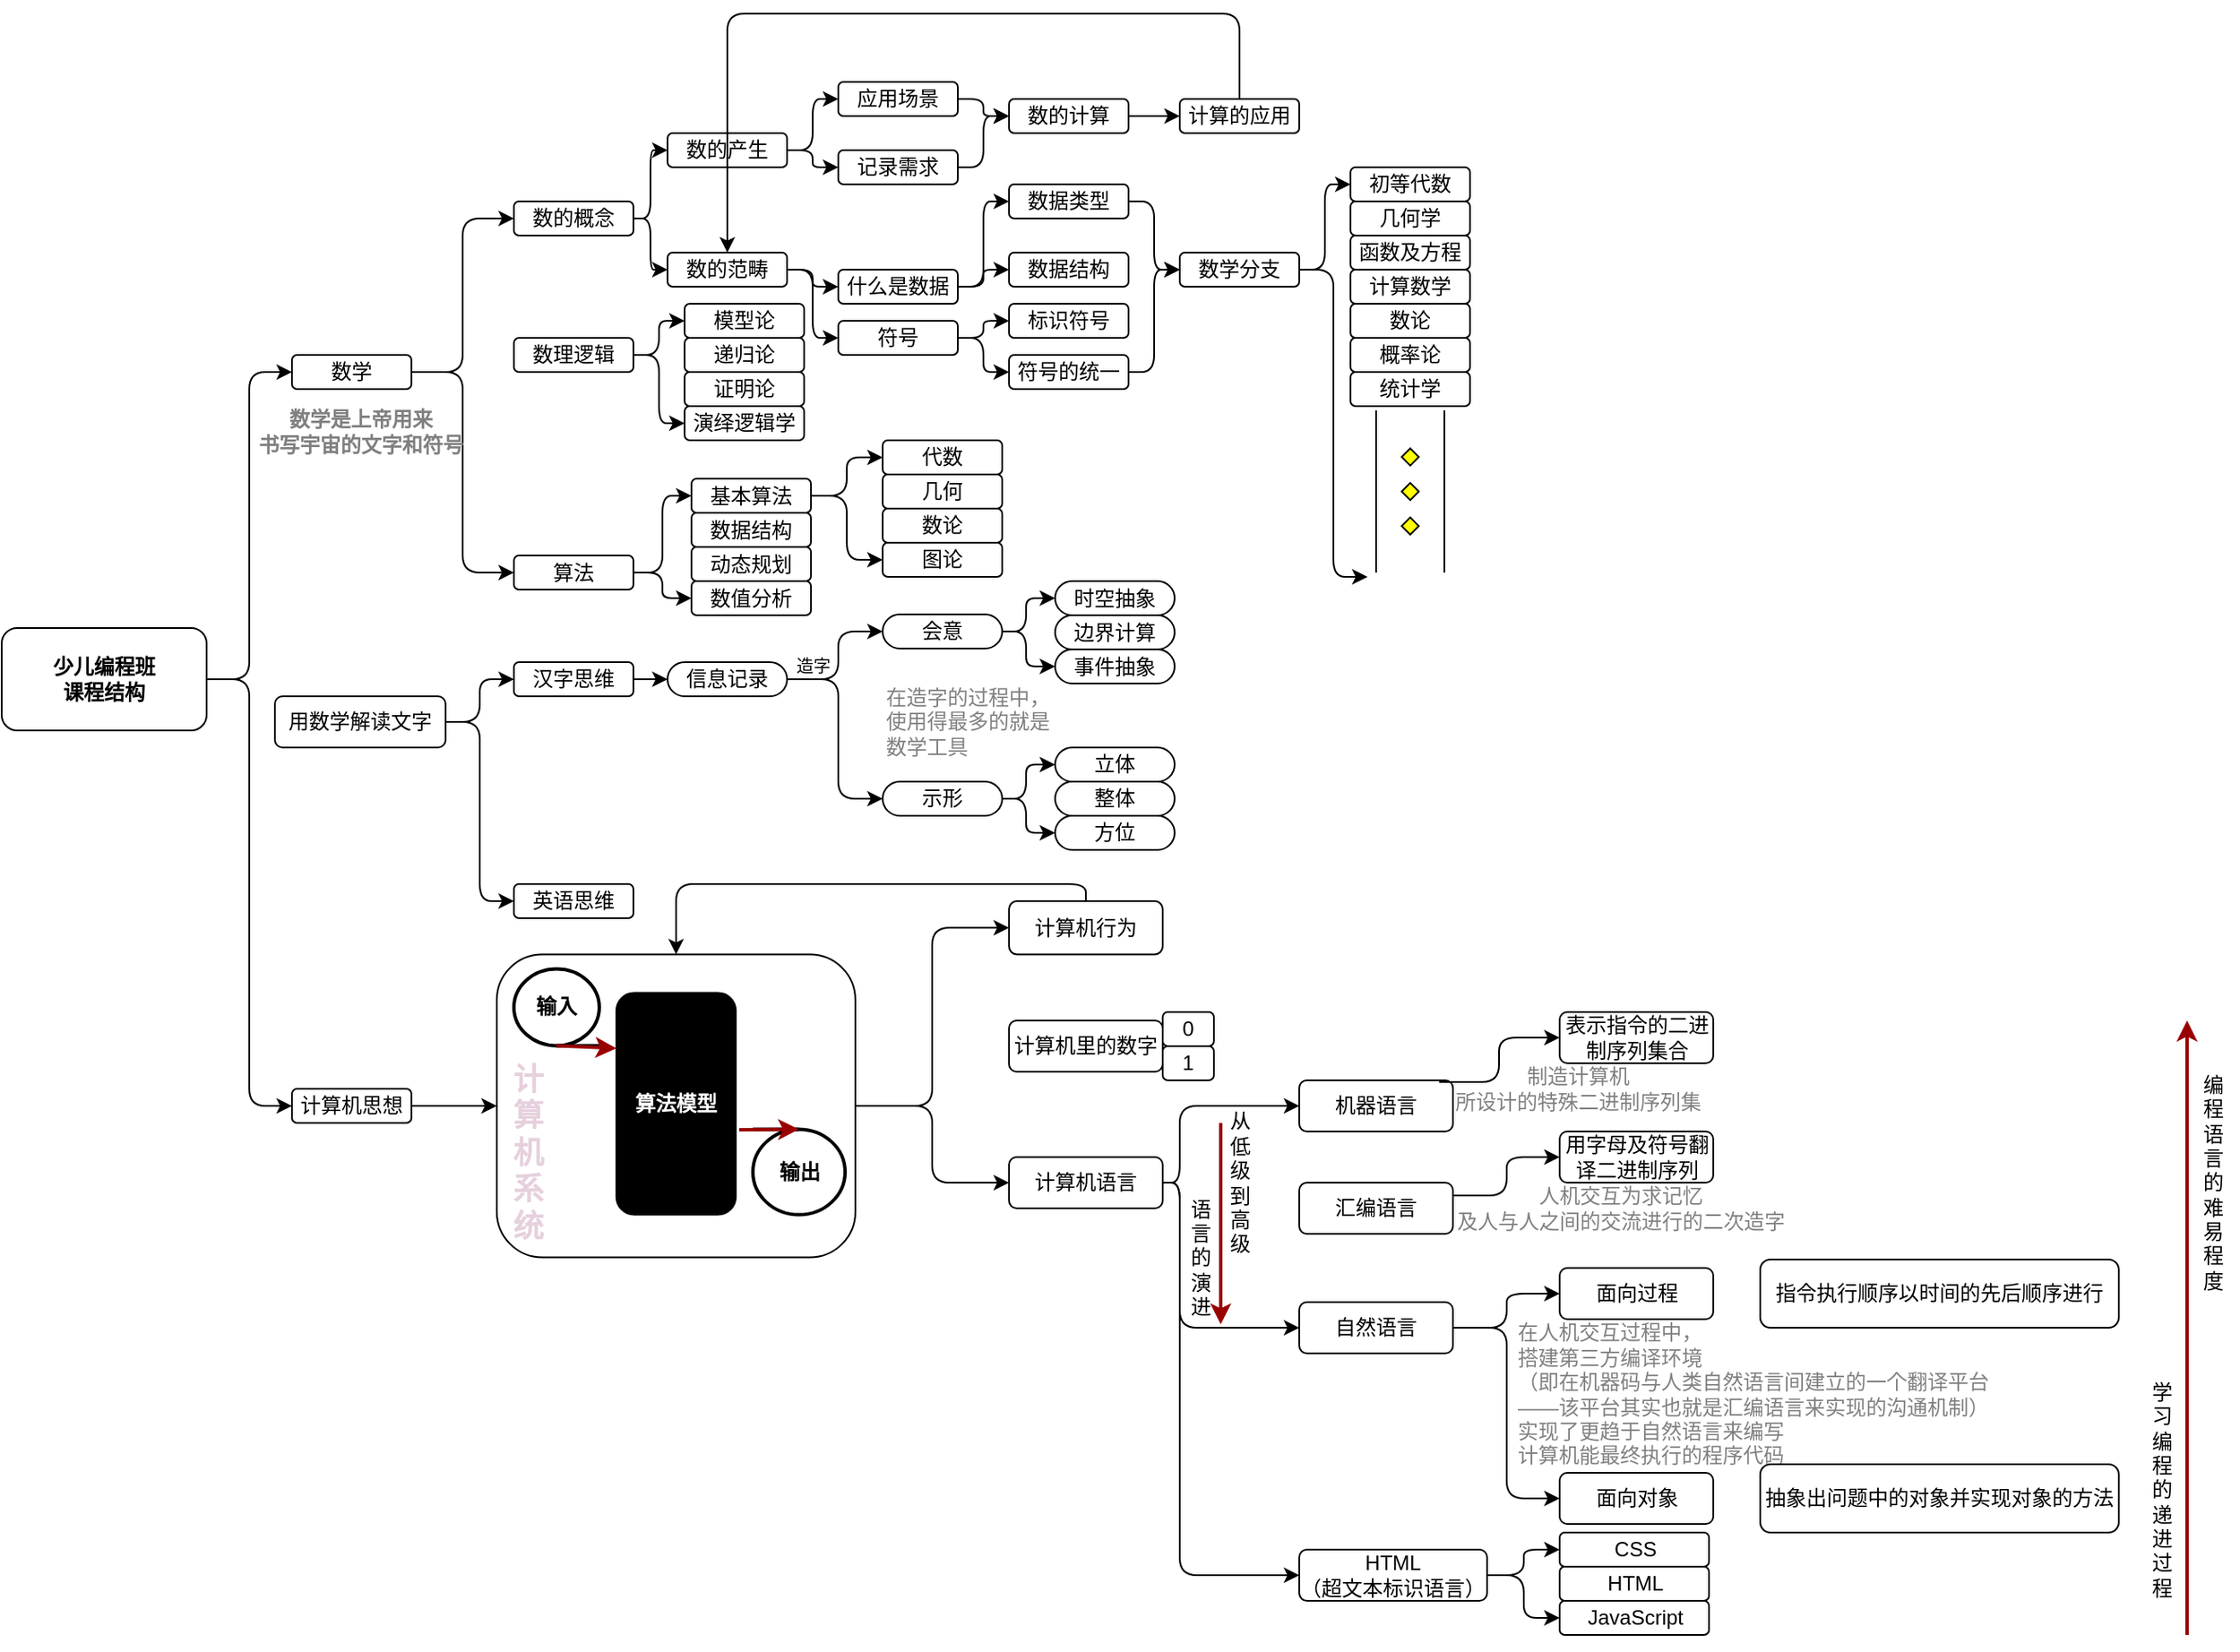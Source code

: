 <mxfile version="13.4.2" type="github">
  <diagram id="fXw8jaWQ0ao_zyZHoVfB" name="第 1 页">
    <mxGraphModel dx="1422" dy="723" grid="1" gridSize="10" guides="1" tooltips="1" connect="1" arrows="1" fold="1" page="1" pageScale="1" pageWidth="827" pageHeight="1169" math="0" shadow="0">
      <root>
        <mxCell id="0" />
        <mxCell id="1" parent="0" />
        <mxCell id="MxtHqCWYifeLRSX94nUC-1" value="&lt;b&gt;少儿编程班&lt;br&gt;课程结构&lt;br&gt;&lt;/b&gt;" style="rounded=1;whiteSpace=wrap;html=1;" parent="1" vertex="1">
          <mxGeometry x="40" y="390" width="120" height="60" as="geometry" />
        </mxCell>
        <mxCell id="MxtHqCWYifeLRSX94nUC-2" value="数学" style="rounded=1;whiteSpace=wrap;html=1;" parent="1" vertex="1">
          <mxGeometry x="210" y="230" width="70" height="20" as="geometry" />
        </mxCell>
        <mxCell id="MxtHqCWYifeLRSX94nUC-3" value="汉字思维" style="rounded=1;whiteSpace=wrap;html=1;" parent="1" vertex="1">
          <mxGeometry x="340" y="410" width="70" height="20" as="geometry" />
        </mxCell>
        <mxCell id="MxtHqCWYifeLRSX94nUC-84" value="" style="edgeStyle=orthogonalEdgeStyle;rounded=0;orthogonalLoop=1;jettySize=auto;html=1;" parent="1" source="MxtHqCWYifeLRSX94nUC-4" target="MxtHqCWYifeLRSX94nUC-82" edge="1">
          <mxGeometry relative="1" as="geometry" />
        </mxCell>
        <mxCell id="MxtHqCWYifeLRSX94nUC-4" value="计算机思想" style="rounded=1;whiteSpace=wrap;html=1;" parent="1" vertex="1">
          <mxGeometry x="210" y="660" width="70" height="20" as="geometry" />
        </mxCell>
        <mxCell id="MxtHqCWYifeLRSX94nUC-5" value="数的概念" style="rounded=1;whiteSpace=wrap;html=1;" parent="1" vertex="1">
          <mxGeometry x="340" y="140" width="70" height="20" as="geometry" />
        </mxCell>
        <mxCell id="MxtHqCWYifeLRSX94nUC-6" value="数理逻辑" style="rounded=1;whiteSpace=wrap;html=1;" parent="1" vertex="1">
          <mxGeometry x="340" y="220" width="70" height="20" as="geometry" />
        </mxCell>
        <mxCell id="MxtHqCWYifeLRSX94nUC-7" value="算法" style="rounded=1;whiteSpace=wrap;html=1;" parent="1" vertex="1">
          <mxGeometry x="340" y="347.5" width="70" height="20" as="geometry" />
        </mxCell>
        <mxCell id="MxtHqCWYifeLRSX94nUC-9" value="数的产生" style="rounded=1;whiteSpace=wrap;html=1;" parent="1" vertex="1">
          <mxGeometry x="430" y="100" width="70" height="20" as="geometry" />
        </mxCell>
        <mxCell id="MxtHqCWYifeLRSX94nUC-10" value="应用场景" style="rounded=1;whiteSpace=wrap;html=1;" parent="1" vertex="1">
          <mxGeometry x="530" y="70" width="70" height="20" as="geometry" />
        </mxCell>
        <mxCell id="MxtHqCWYifeLRSX94nUC-11" value="数的范畴" style="rounded=1;whiteSpace=wrap;html=1;" parent="1" vertex="1">
          <mxGeometry x="430" y="170" width="70" height="20" as="geometry" />
        </mxCell>
        <mxCell id="MxtHqCWYifeLRSX94nUC-12" value="什么是数据" style="rounded=1;whiteSpace=wrap;html=1;" parent="1" vertex="1">
          <mxGeometry x="530" y="180" width="70" height="20" as="geometry" />
        </mxCell>
        <mxCell id="MxtHqCWYifeLRSX94nUC-13" value="数据类型" style="rounded=1;whiteSpace=wrap;html=1;" parent="1" vertex="1">
          <mxGeometry x="630" y="130" width="70" height="20" as="geometry" />
        </mxCell>
        <mxCell id="MxtHqCWYifeLRSX94nUC-14" value="数据结构" style="rounded=1;whiteSpace=wrap;html=1;" parent="1" vertex="1">
          <mxGeometry x="630" y="170" width="70" height="20" as="geometry" />
        </mxCell>
        <mxCell id="MxtHqCWYifeLRSX94nUC-15" value="符号" style="rounded=1;whiteSpace=wrap;html=1;" parent="1" vertex="1">
          <mxGeometry x="530" y="210" width="70" height="20" as="geometry" />
        </mxCell>
        <mxCell id="MxtHqCWYifeLRSX94nUC-16" value="标识符号" style="rounded=1;whiteSpace=wrap;html=1;" parent="1" vertex="1">
          <mxGeometry x="630" y="200" width="70" height="20" as="geometry" />
        </mxCell>
        <mxCell id="MxtHqCWYifeLRSX94nUC-17" value="符号的统一" style="rounded=1;whiteSpace=wrap;html=1;" parent="1" vertex="1">
          <mxGeometry x="630" y="230" width="70" height="20" as="geometry" />
        </mxCell>
        <mxCell id="MxtHqCWYifeLRSX94nUC-18" value="" style="edgeStyle=elbowEdgeStyle;elbow=horizontal;endArrow=classic;html=1;exitX=1;exitY=0.5;exitDx=0;exitDy=0;entryX=0;entryY=0.5;entryDx=0;entryDy=0;" parent="1" source="MxtHqCWYifeLRSX94nUC-1" target="MxtHqCWYifeLRSX94nUC-2" edge="1">
          <mxGeometry width="50" height="50" relative="1" as="geometry">
            <mxPoint x="170" y="430" as="sourcePoint" />
            <mxPoint x="220" y="380" as="targetPoint" />
          </mxGeometry>
        </mxCell>
        <mxCell id="MxtHqCWYifeLRSX94nUC-19" value="" style="edgeStyle=elbowEdgeStyle;elbow=horizontal;endArrow=classic;html=1;exitX=1;exitY=0.5;exitDx=0;exitDy=0;entryX=0;entryY=0.5;entryDx=0;entryDy=0;" parent="1" source="MxtHqCWYifeLRSX94nUC-1" target="MxtHqCWYifeLRSX94nUC-4" edge="1">
          <mxGeometry width="50" height="50" relative="1" as="geometry">
            <mxPoint x="180" y="430" as="sourcePoint" />
            <mxPoint x="220" y="250" as="targetPoint" />
          </mxGeometry>
        </mxCell>
        <mxCell id="MxtHqCWYifeLRSX94nUC-20" value="" style="edgeStyle=elbowEdgeStyle;elbow=horizontal;endArrow=classic;html=1;exitX=1;exitY=0.5;exitDx=0;exitDy=0;entryX=0;entryY=0.5;entryDx=0;entryDy=0;" parent="1" source="MxtHqCWYifeLRSX94nUC-2" target="MxtHqCWYifeLRSX94nUC-5" edge="1">
          <mxGeometry width="50" height="50" relative="1" as="geometry">
            <mxPoint x="190" y="440" as="sourcePoint" />
            <mxPoint x="230" y="260" as="targetPoint" />
          </mxGeometry>
        </mxCell>
        <mxCell id="MxtHqCWYifeLRSX94nUC-21" value="" style="edgeStyle=elbowEdgeStyle;elbow=horizontal;endArrow=classic;html=1;exitX=1;exitY=0.5;exitDx=0;exitDy=0;entryX=0;entryY=0.5;entryDx=0;entryDy=0;" parent="1" source="MxtHqCWYifeLRSX94nUC-2" target="MxtHqCWYifeLRSX94nUC-7" edge="1">
          <mxGeometry width="50" height="50" relative="1" as="geometry">
            <mxPoint x="200" y="450" as="sourcePoint" />
            <mxPoint x="340" y="400" as="targetPoint" />
          </mxGeometry>
        </mxCell>
        <mxCell id="MxtHqCWYifeLRSX94nUC-22" value="" style="edgeStyle=elbowEdgeStyle;elbow=horizontal;endArrow=classic;html=1;exitX=1;exitY=0.5;exitDx=0;exitDy=0;entryX=0;entryY=0.5;entryDx=0;entryDy=0;" parent="1" source="MxtHqCWYifeLRSX94nUC-5" target="MxtHqCWYifeLRSX94nUC-9" edge="1">
          <mxGeometry width="50" height="50" relative="1" as="geometry">
            <mxPoint x="210" y="460" as="sourcePoint" />
            <mxPoint x="250" y="280" as="targetPoint" />
          </mxGeometry>
        </mxCell>
        <mxCell id="MxtHqCWYifeLRSX94nUC-23" value="" style="edgeStyle=elbowEdgeStyle;elbow=horizontal;endArrow=classic;html=1;exitX=1;exitY=0.5;exitDx=0;exitDy=0;entryX=0;entryY=0.5;entryDx=0;entryDy=0;" parent="1" source="MxtHqCWYifeLRSX94nUC-5" target="MxtHqCWYifeLRSX94nUC-11" edge="1">
          <mxGeometry width="50" height="50" relative="1" as="geometry">
            <mxPoint x="220" y="470" as="sourcePoint" />
            <mxPoint x="260" y="290" as="targetPoint" />
          </mxGeometry>
        </mxCell>
        <mxCell id="MxtHqCWYifeLRSX94nUC-24" value="" style="edgeStyle=elbowEdgeStyle;elbow=horizontal;endArrow=classic;html=1;exitX=1;exitY=0.5;exitDx=0;exitDy=0;entryX=0;entryY=0.5;entryDx=0;entryDy=0;" parent="1" source="MxtHqCWYifeLRSX94nUC-9" target="MxtHqCWYifeLRSX94nUC-10" edge="1">
          <mxGeometry width="50" height="50" relative="1" as="geometry">
            <mxPoint x="230" y="480" as="sourcePoint" />
            <mxPoint x="270" y="300" as="targetPoint" />
          </mxGeometry>
        </mxCell>
        <mxCell id="MxtHqCWYifeLRSX94nUC-25" value="" style="edgeStyle=elbowEdgeStyle;elbow=horizontal;endArrow=classic;html=1;exitX=1;exitY=0.5;exitDx=0;exitDy=0;entryX=0;entryY=0.5;entryDx=0;entryDy=0;" parent="1" source="MxtHqCWYifeLRSX94nUC-11" target="MxtHqCWYifeLRSX94nUC-15" edge="1">
          <mxGeometry width="50" height="50" relative="1" as="geometry">
            <mxPoint x="240" y="490" as="sourcePoint" />
            <mxPoint x="280" y="310" as="targetPoint" />
          </mxGeometry>
        </mxCell>
        <mxCell id="MxtHqCWYifeLRSX94nUC-26" value="" style="edgeStyle=elbowEdgeStyle;elbow=horizontal;endArrow=classic;html=1;exitX=1;exitY=0.5;exitDx=0;exitDy=0;entryX=0;entryY=0.5;entryDx=0;entryDy=0;" parent="1" source="MxtHqCWYifeLRSX94nUC-11" target="MxtHqCWYifeLRSX94nUC-12" edge="1">
          <mxGeometry width="50" height="50" relative="1" as="geometry">
            <mxPoint x="250" y="500" as="sourcePoint" />
            <mxPoint x="290" y="320" as="targetPoint" />
          </mxGeometry>
        </mxCell>
        <mxCell id="MxtHqCWYifeLRSX94nUC-27" value="" style="edgeStyle=elbowEdgeStyle;elbow=horizontal;endArrow=classic;html=1;exitX=1;exitY=0.5;exitDx=0;exitDy=0;entryX=0;entryY=0.5;entryDx=0;entryDy=0;" parent="1" source="MxtHqCWYifeLRSX94nUC-12" target="MxtHqCWYifeLRSX94nUC-13" edge="1">
          <mxGeometry width="50" height="50" relative="1" as="geometry">
            <mxPoint x="260" y="510" as="sourcePoint" />
            <mxPoint x="300" y="330" as="targetPoint" />
          </mxGeometry>
        </mxCell>
        <mxCell id="MxtHqCWYifeLRSX94nUC-28" value="" style="edgeStyle=elbowEdgeStyle;elbow=horizontal;endArrow=classic;html=1;exitX=1;exitY=0.5;exitDx=0;exitDy=0;entryX=0;entryY=0.5;entryDx=0;entryDy=0;" parent="1" source="MxtHqCWYifeLRSX94nUC-15" target="MxtHqCWYifeLRSX94nUC-17" edge="1">
          <mxGeometry width="50" height="50" relative="1" as="geometry">
            <mxPoint x="270" y="520" as="sourcePoint" />
            <mxPoint x="310" y="340" as="targetPoint" />
          </mxGeometry>
        </mxCell>
        <mxCell id="MxtHqCWYifeLRSX94nUC-29" value="" style="edgeStyle=elbowEdgeStyle;elbow=horizontal;endArrow=classic;html=1;entryX=0;entryY=0.5;entryDx=0;entryDy=0;exitX=1;exitY=0.5;exitDx=0;exitDy=0;" parent="1" source="MxtHqCWYifeLRSX94nUC-12" target="MxtHqCWYifeLRSX94nUC-14" edge="1">
          <mxGeometry width="50" height="50" relative="1" as="geometry">
            <mxPoint x="600" y="160" as="sourcePoint" />
            <mxPoint x="320" y="350" as="targetPoint" />
          </mxGeometry>
        </mxCell>
        <mxCell id="MxtHqCWYifeLRSX94nUC-30" value="" style="edgeStyle=elbowEdgeStyle;elbow=horizontal;endArrow=classic;html=1;exitX=1;exitY=0.5;exitDx=0;exitDy=0;entryX=0;entryY=0.5;entryDx=0;entryDy=0;" parent="1" source="MxtHqCWYifeLRSX94nUC-15" target="MxtHqCWYifeLRSX94nUC-16" edge="1">
          <mxGeometry width="50" height="50" relative="1" as="geometry">
            <mxPoint x="290" y="540" as="sourcePoint" />
            <mxPoint x="330" y="360" as="targetPoint" />
          </mxGeometry>
        </mxCell>
        <mxCell id="MxtHqCWYifeLRSX94nUC-31" value="记录需求" style="rounded=1;whiteSpace=wrap;html=1;" parent="1" vertex="1">
          <mxGeometry x="530" y="110" width="70" height="20" as="geometry" />
        </mxCell>
        <mxCell id="MxtHqCWYifeLRSX94nUC-32" value="" style="edgeStyle=elbowEdgeStyle;elbow=horizontal;endArrow=classic;html=1;entryX=0;entryY=0.5;entryDx=0;entryDy=0;" parent="1" target="MxtHqCWYifeLRSX94nUC-31" edge="1">
          <mxGeometry width="50" height="50" relative="1" as="geometry">
            <mxPoint x="500" y="110" as="sourcePoint" />
            <mxPoint x="540" y="90" as="targetPoint" />
          </mxGeometry>
        </mxCell>
        <mxCell id="MxtHqCWYifeLRSX94nUC-33" value="数的计算" style="rounded=1;whiteSpace=wrap;html=1;" parent="1" vertex="1">
          <mxGeometry x="630" y="80" width="70" height="20" as="geometry" />
        </mxCell>
        <mxCell id="MxtHqCWYifeLRSX94nUC-34" value="" style="edgeStyle=elbowEdgeStyle;elbow=horizontal;endArrow=classic;html=1;exitX=1;exitY=0.5;exitDx=0;exitDy=0;entryX=0;entryY=0.5;entryDx=0;entryDy=0;" parent="1" source="MxtHqCWYifeLRSX94nUC-31" target="MxtHqCWYifeLRSX94nUC-33" edge="1">
          <mxGeometry width="50" height="50" relative="1" as="geometry">
            <mxPoint x="610" y="200" as="sourcePoint" />
            <mxPoint x="640" y="150" as="targetPoint" />
          </mxGeometry>
        </mxCell>
        <mxCell id="MxtHqCWYifeLRSX94nUC-36" value="计算的应用" style="rounded=1;whiteSpace=wrap;html=1;" parent="1" vertex="1">
          <mxGeometry x="730" y="80" width="70" height="20" as="geometry" />
        </mxCell>
        <mxCell id="MxtHqCWYifeLRSX94nUC-37" value="" style="edgeStyle=elbowEdgeStyle;elbow=horizontal;endArrow=classic;html=1;exitX=1;exitY=0.5;exitDx=0;exitDy=0;" parent="1" source="MxtHqCWYifeLRSX94nUC-10" edge="1">
          <mxGeometry width="50" height="50" relative="1" as="geometry">
            <mxPoint x="610" y="130" as="sourcePoint" />
            <mxPoint x="630" y="90" as="targetPoint" />
          </mxGeometry>
        </mxCell>
        <mxCell id="MxtHqCWYifeLRSX94nUC-38" value="" style="edgeStyle=elbowEdgeStyle;elbow=horizontal;endArrow=classic;html=1;exitX=1;exitY=0.5;exitDx=0;exitDy=0;entryX=0;entryY=0.5;entryDx=0;entryDy=0;" parent="1" source="MxtHqCWYifeLRSX94nUC-33" target="MxtHqCWYifeLRSX94nUC-36" edge="1">
          <mxGeometry width="50" height="50" relative="1" as="geometry">
            <mxPoint x="610" y="130" as="sourcePoint" />
            <mxPoint x="640" y="100" as="targetPoint" />
          </mxGeometry>
        </mxCell>
        <mxCell id="MxtHqCWYifeLRSX94nUC-39" value="" style="edgeStyle=elbowEdgeStyle;elbow=horizontal;endArrow=classic;html=1;exitX=0.5;exitY=0;exitDx=0;exitDy=0;entryX=0.5;entryY=0;entryDx=0;entryDy=0;" parent="1" source="MxtHqCWYifeLRSX94nUC-36" target="MxtHqCWYifeLRSX94nUC-11" edge="1">
          <mxGeometry width="50" height="50" relative="1" as="geometry">
            <mxPoint x="620" y="140" as="sourcePoint" />
            <mxPoint x="650" y="110" as="targetPoint" />
            <Array as="points">
              <mxPoint x="800" y="30" />
              <mxPoint x="610" y="30" />
              <mxPoint x="830" y="120" />
              <mxPoint x="765" y="140" />
            </Array>
          </mxGeometry>
        </mxCell>
        <mxCell id="MxtHqCWYifeLRSX94nUC-40" value="数学分支" style="rounded=1;whiteSpace=wrap;html=1;" parent="1" vertex="1">
          <mxGeometry x="730" y="170" width="70" height="20" as="geometry" />
        </mxCell>
        <mxCell id="MxtHqCWYifeLRSX94nUC-41" value="" style="edgeStyle=elbowEdgeStyle;elbow=horizontal;endArrow=classic;html=1;exitX=1;exitY=0.5;exitDx=0;exitDy=0;entryX=0;entryY=0.5;entryDx=0;entryDy=0;" parent="1" source="MxtHqCWYifeLRSX94nUC-13" target="MxtHqCWYifeLRSX94nUC-40" edge="1">
          <mxGeometry width="50" height="50" relative="1" as="geometry">
            <mxPoint x="610" y="200" as="sourcePoint" />
            <mxPoint x="640" y="150" as="targetPoint" />
          </mxGeometry>
        </mxCell>
        <mxCell id="MxtHqCWYifeLRSX94nUC-42" value="" style="edgeStyle=elbowEdgeStyle;elbow=horizontal;endArrow=classic;html=1;exitX=1;exitY=0.5;exitDx=0;exitDy=0;entryX=0;entryY=0.5;entryDx=0;entryDy=0;" parent="1" source="MxtHqCWYifeLRSX94nUC-17" target="MxtHqCWYifeLRSX94nUC-40" edge="1">
          <mxGeometry width="50" height="50" relative="1" as="geometry">
            <mxPoint x="710" y="150" as="sourcePoint" />
            <mxPoint x="740" y="190" as="targetPoint" />
          </mxGeometry>
        </mxCell>
        <mxCell id="MxtHqCWYifeLRSX94nUC-43" value="初等代数" style="rounded=1;whiteSpace=wrap;html=1;" parent="1" vertex="1">
          <mxGeometry x="830" y="120" width="70" height="20" as="geometry" />
        </mxCell>
        <mxCell id="MxtHqCWYifeLRSX94nUC-44" value="几何学" style="rounded=1;whiteSpace=wrap;html=1;" parent="1" vertex="1">
          <mxGeometry x="830" y="140" width="70" height="20" as="geometry" />
        </mxCell>
        <mxCell id="MxtHqCWYifeLRSX94nUC-45" value="函数及方程" style="rounded=1;whiteSpace=wrap;html=1;" parent="1" vertex="1">
          <mxGeometry x="830" y="160" width="70" height="20" as="geometry" />
        </mxCell>
        <mxCell id="MxtHqCWYifeLRSX94nUC-46" value="数论" style="rounded=1;whiteSpace=wrap;html=1;" parent="1" vertex="1">
          <mxGeometry x="830" y="200" width="70" height="20" as="geometry" />
        </mxCell>
        <mxCell id="MxtHqCWYifeLRSX94nUC-47" value="概率论" style="rounded=1;whiteSpace=wrap;html=1;" parent="1" vertex="1">
          <mxGeometry x="830" y="220" width="70" height="20" as="geometry" />
        </mxCell>
        <mxCell id="MxtHqCWYifeLRSX94nUC-48" value="统计学" style="rounded=1;whiteSpace=wrap;html=1;" parent="1" vertex="1">
          <mxGeometry x="830" y="240" width="70" height="20" as="geometry" />
        </mxCell>
        <mxCell id="MxtHqCWYifeLRSX94nUC-49" value="计算数学" style="rounded=1;whiteSpace=wrap;html=1;" parent="1" vertex="1">
          <mxGeometry x="830" y="180" width="70" height="20" as="geometry" />
        </mxCell>
        <mxCell id="MxtHqCWYifeLRSX94nUC-50" value="" style="edgeStyle=elbowEdgeStyle;elbow=horizontal;endArrow=classic;html=1;exitX=1;exitY=0.5;exitDx=0;exitDy=0;entryX=0;entryY=0.5;entryDx=0;entryDy=0;" parent="1" source="MxtHqCWYifeLRSX94nUC-40" target="MxtHqCWYifeLRSX94nUC-43" edge="1">
          <mxGeometry width="50" height="50" relative="1" as="geometry">
            <mxPoint x="610" y="200" as="sourcePoint" />
            <mxPoint x="640" y="150" as="targetPoint" />
          </mxGeometry>
        </mxCell>
        <mxCell id="MxtHqCWYifeLRSX94nUC-51" value="" style="edgeStyle=elbowEdgeStyle;elbow=horizontal;endArrow=classic;html=1;exitX=1;exitY=0.5;exitDx=0;exitDy=0;" parent="1" source="MxtHqCWYifeLRSX94nUC-40" edge="1">
          <mxGeometry width="50" height="50" relative="1" as="geometry">
            <mxPoint x="620" y="210" as="sourcePoint" />
            <mxPoint x="840" y="360" as="targetPoint" />
            <Array as="points">
              <mxPoint x="820" y="280" />
            </Array>
          </mxGeometry>
        </mxCell>
        <mxCell id="MxtHqCWYifeLRSX94nUC-52" value="" style="verticalLabelPosition=bottom;verticalAlign=top;html=1;shape=mxgraph.flowchart.parallel_mode;pointerEvents=1;rotation=90;" parent="1" vertex="1">
          <mxGeometry x="817.5" y="290" width="95" height="40" as="geometry" />
        </mxCell>
        <mxCell id="MxtHqCWYifeLRSX94nUC-53" value="模型论" style="rounded=1;whiteSpace=wrap;html=1;" parent="1" vertex="1">
          <mxGeometry x="440" y="200" width="70" height="20" as="geometry" />
        </mxCell>
        <mxCell id="MxtHqCWYifeLRSX94nUC-54" value="递归论" style="rounded=1;whiteSpace=wrap;html=1;" parent="1" vertex="1">
          <mxGeometry x="440" y="220" width="70" height="20" as="geometry" />
        </mxCell>
        <mxCell id="MxtHqCWYifeLRSX94nUC-55" value="证明论" style="rounded=1;whiteSpace=wrap;html=1;" parent="1" vertex="1">
          <mxGeometry x="440" y="240" width="70" height="20" as="geometry" />
        </mxCell>
        <mxCell id="MxtHqCWYifeLRSX94nUC-56" value="演绎逻辑学" style="rounded=1;whiteSpace=wrap;html=1;" parent="1" vertex="1">
          <mxGeometry x="440" y="260" width="70" height="20" as="geometry" />
        </mxCell>
        <mxCell id="MxtHqCWYifeLRSX94nUC-57" value="" style="edgeStyle=elbowEdgeStyle;elbow=horizontal;endArrow=classic;html=1;exitX=1;exitY=0.5;exitDx=0;exitDy=0;entryX=0;entryY=0.5;entryDx=0;entryDy=0;" parent="1" source="MxtHqCWYifeLRSX94nUC-6" target="MxtHqCWYifeLRSX94nUC-53" edge="1">
          <mxGeometry width="50" height="50" relative="1" as="geometry">
            <mxPoint x="420" y="160" as="sourcePoint" />
            <mxPoint x="440" y="120" as="targetPoint" />
          </mxGeometry>
        </mxCell>
        <mxCell id="MxtHqCWYifeLRSX94nUC-58" value="" style="edgeStyle=elbowEdgeStyle;elbow=horizontal;endArrow=classic;html=1;exitX=1;exitY=0.5;exitDx=0;exitDy=0;entryX=0;entryY=0.5;entryDx=0;entryDy=0;" parent="1" source="MxtHqCWYifeLRSX94nUC-6" target="MxtHqCWYifeLRSX94nUC-56" edge="1">
          <mxGeometry width="50" height="50" relative="1" as="geometry">
            <mxPoint x="430" y="170" as="sourcePoint" />
            <mxPoint x="450" y="130" as="targetPoint" />
          </mxGeometry>
        </mxCell>
        <mxCell id="2" value="&lt;b&gt;&lt;font color=&quot;#808080&quot;&gt;数学是上帝用来&lt;br&gt;书写宇宙的文字和符号&lt;/font&gt;&lt;/b&gt;" style="text;html=1;align=center;verticalAlign=middle;resizable=0;points=[];autosize=1;" parent="1" vertex="1">
          <mxGeometry x="180" y="260" width="140" height="30" as="geometry" />
        </mxCell>
        <mxCell id="MxtHqCWYifeLRSX94nUC-59" value="基本算法" style="rounded=1;whiteSpace=wrap;html=1;" parent="1" vertex="1">
          <mxGeometry x="444" y="302.5" width="70" height="20" as="geometry" />
        </mxCell>
        <mxCell id="MxtHqCWYifeLRSX94nUC-60" value="图论" style="rounded=1;whiteSpace=wrap;html=1;" parent="1" vertex="1">
          <mxGeometry x="556" y="340" width="70" height="20" as="geometry" />
        </mxCell>
        <mxCell id="MxtHqCWYifeLRSX94nUC-61" value="几何" style="rounded=1;whiteSpace=wrap;html=1;" parent="1" vertex="1">
          <mxGeometry x="556" y="300" width="70" height="20" as="geometry" />
        </mxCell>
        <mxCell id="MxtHqCWYifeLRSX94nUC-62" value="数论" style="rounded=1;whiteSpace=wrap;html=1;" parent="1" vertex="1">
          <mxGeometry x="556" y="320" width="70" height="20" as="geometry" />
        </mxCell>
        <mxCell id="MxtHqCWYifeLRSX94nUC-63" value="代数" style="rounded=1;whiteSpace=wrap;html=1;" parent="1" vertex="1">
          <mxGeometry x="556" y="280" width="70" height="20" as="geometry" />
        </mxCell>
        <mxCell id="MxtHqCWYifeLRSX94nUC-64" value="数据结构" style="rounded=1;whiteSpace=wrap;html=1;" parent="1" vertex="1">
          <mxGeometry x="444" y="322.5" width="70" height="20" as="geometry" />
        </mxCell>
        <mxCell id="MxtHqCWYifeLRSX94nUC-65" value="动态规划" style="rounded=1;whiteSpace=wrap;html=1;" parent="1" vertex="1">
          <mxGeometry x="444" y="342.5" width="70" height="20" as="geometry" />
        </mxCell>
        <mxCell id="MxtHqCWYifeLRSX94nUC-66" value="数值分析" style="rounded=1;whiteSpace=wrap;html=1;" parent="1" vertex="1">
          <mxGeometry x="444" y="362.5" width="70" height="20" as="geometry" />
        </mxCell>
        <mxCell id="MxtHqCWYifeLRSX94nUC-67" value="" style="edgeStyle=elbowEdgeStyle;elbow=horizontal;endArrow=classic;html=1;exitX=1;exitY=0.5;exitDx=0;exitDy=0;entryX=0;entryY=0.5;entryDx=0;entryDy=0;" parent="1" source="MxtHqCWYifeLRSX94nUC-7" target="MxtHqCWYifeLRSX94nUC-59" edge="1">
          <mxGeometry width="50" height="50" relative="1" as="geometry">
            <mxPoint x="414" y="412.5" as="sourcePoint" />
            <mxPoint x="454" y="292.5" as="targetPoint" />
          </mxGeometry>
        </mxCell>
        <mxCell id="MxtHqCWYifeLRSX94nUC-68" value="" style="edgeStyle=elbowEdgeStyle;elbow=horizontal;endArrow=classic;html=1;exitX=1;exitY=0.5;exitDx=0;exitDy=0;entryX=0;entryY=0.5;entryDx=0;entryDy=0;" parent="1" source="MxtHqCWYifeLRSX94nUC-59" target="MxtHqCWYifeLRSX94nUC-63" edge="1">
          <mxGeometry width="50" height="50" relative="1" as="geometry">
            <mxPoint x="530" y="385" as="sourcePoint" />
            <mxPoint x="476" y="320" as="targetPoint" />
          </mxGeometry>
        </mxCell>
        <mxCell id="MxtHqCWYifeLRSX94nUC-69" value="" style="edgeStyle=elbowEdgeStyle;elbow=horizontal;endArrow=classic;html=1;exitX=1;exitY=0.5;exitDx=0;exitDy=0;entryX=0;entryY=0.5;entryDx=0;entryDy=0;" parent="1" source="MxtHqCWYifeLRSX94nUC-59" target="MxtHqCWYifeLRSX94nUC-60" edge="1">
          <mxGeometry width="50" height="50" relative="1" as="geometry">
            <mxPoint x="530" y="385" as="sourcePoint" />
            <mxPoint x="486" y="330" as="targetPoint" />
          </mxGeometry>
        </mxCell>
        <mxCell id="MxtHqCWYifeLRSX94nUC-70" value="" style="edgeStyle=elbowEdgeStyle;elbow=horizontal;endArrow=classic;html=1;entryX=0;entryY=0.5;entryDx=0;entryDy=0;exitX=1;exitY=0.5;exitDx=0;exitDy=0;" parent="1" source="MxtHqCWYifeLRSX94nUC-7" target="MxtHqCWYifeLRSX94nUC-66" edge="1">
          <mxGeometry width="50" height="50" relative="1" as="geometry">
            <mxPoint x="414" y="412.5" as="sourcePoint" />
            <mxPoint x="484" y="322.5" as="targetPoint" />
          </mxGeometry>
        </mxCell>
        <mxCell id="MxtHqCWYifeLRSX94nUC-77" value="用数学解读文字" style="rounded=1;whiteSpace=wrap;html=1;" parent="1" vertex="1">
          <mxGeometry x="200" y="430" width="100" height="30" as="geometry" />
        </mxCell>
        <mxCell id="MxtHqCWYifeLRSX94nUC-78" value="英语思维" style="rounded=1;whiteSpace=wrap;html=1;" parent="1" vertex="1">
          <mxGeometry x="340" y="540" width="70" height="20" as="geometry" />
        </mxCell>
        <mxCell id="MxtHqCWYifeLRSX94nUC-79" value="" style="edgeStyle=elbowEdgeStyle;elbow=horizontal;endArrow=classic;html=1;exitX=1;exitY=0.5;exitDx=0;exitDy=0;entryX=0;entryY=0.5;entryDx=0;entryDy=0;" parent="1" source="MxtHqCWYifeLRSX94nUC-77" target="MxtHqCWYifeLRSX94nUC-3" edge="1">
          <mxGeometry width="50" height="50" relative="1" as="geometry">
            <mxPoint x="290" y="250" as="sourcePoint" />
            <mxPoint x="350" y="367.5" as="targetPoint" />
          </mxGeometry>
        </mxCell>
        <mxCell id="MxtHqCWYifeLRSX94nUC-80" value="" style="edgeStyle=elbowEdgeStyle;elbow=horizontal;endArrow=classic;html=1;exitX=1;exitY=0.5;exitDx=0;exitDy=0;entryX=0;entryY=0.5;entryDx=0;entryDy=0;" parent="1" source="MxtHqCWYifeLRSX94nUC-77" target="MxtHqCWYifeLRSX94nUC-78" edge="1">
          <mxGeometry width="50" height="50" relative="1" as="geometry">
            <mxPoint x="310" y="455" as="sourcePoint" />
            <mxPoint x="350" y="430" as="targetPoint" />
          </mxGeometry>
        </mxCell>
        <mxCell id="MxtHqCWYifeLRSX94nUC-83" value="" style="group" parent="1" vertex="1" connectable="0">
          <mxGeometry x="330" y="581.25" width="210" height="177.5" as="geometry" />
        </mxCell>
        <mxCell id="MxtHqCWYifeLRSX94nUC-82" value="" style="rounded=1;whiteSpace=wrap;html=1;" parent="MxtHqCWYifeLRSX94nUC-83" vertex="1">
          <mxGeometry width="210" height="177.5" as="geometry" />
        </mxCell>
        <mxCell id="MxtHqCWYifeLRSX94nUC-71" value="&lt;b&gt;&lt;font color=&quot;#ffffff&quot;&gt;算法模型&lt;/font&gt;&lt;/b&gt;" style="rounded=1;whiteSpace=wrap;html=1;fillColor=#000000;" parent="MxtHqCWYifeLRSX94nUC-83" vertex="1">
          <mxGeometry x="70" y="22.5" width="70" height="130" as="geometry" />
        </mxCell>
        <mxCell id="MxtHqCWYifeLRSX94nUC-72" value="&lt;b&gt;输入&lt;/b&gt;" style="strokeWidth=2;html=1;shape=mxgraph.flowchart.sequential_data;whiteSpace=wrap;" parent="MxtHqCWYifeLRSX94nUC-83" vertex="1">
          <mxGeometry x="10" y="8.5" width="50" height="45" as="geometry" />
        </mxCell>
        <mxCell id="MxtHqCWYifeLRSX94nUC-76" value="" style="group" parent="MxtHqCWYifeLRSX94nUC-83" vertex="1" connectable="0">
          <mxGeometry x="150" y="102.5" width="54" height="50" as="geometry" />
        </mxCell>
        <mxCell id="MxtHqCWYifeLRSX94nUC-74" value="" style="strokeWidth=2;html=1;shape=mxgraph.flowchart.sequential_data;whiteSpace=wrap;rotation=-180;" parent="MxtHqCWYifeLRSX94nUC-76" vertex="1">
          <mxGeometry width="54" height="50" as="geometry" />
        </mxCell>
        <mxCell id="MxtHqCWYifeLRSX94nUC-75" value="&lt;b&gt;输出&lt;/b&gt;" style="text;html=1;align=center;verticalAlign=middle;resizable=0;points=[];autosize=1;" parent="MxtHqCWYifeLRSX94nUC-76" vertex="1">
          <mxGeometry x="7" y="15" width="40" height="20" as="geometry" />
        </mxCell>
        <mxCell id="MxtHqCWYifeLRSX94nUC-85" value="&lt;b&gt;&lt;font style=&quot;font-size: 18px&quot; color=&quot;#e6d0de&quot;&gt;计&lt;br&gt;算&lt;br&gt;机&lt;br&gt;系&lt;br&gt;统&lt;/font&gt;&lt;/b&gt;" style="text;html=1;align=center;verticalAlign=middle;resizable=0;points=[];autosize=1;" parent="MxtHqCWYifeLRSX94nUC-83" vertex="1">
          <mxGeometry x="3" y="71.75" width="30" height="90" as="geometry" />
        </mxCell>
        <mxCell id="MxtHqCWYifeLRSX94nUC-128" value="" style="endArrow=classic;html=1;strokeColor=#990000;strokeWidth=2;exitX=0.5;exitY=1;exitDx=0;exitDy=0;exitPerimeter=0;entryX=0;entryY=0.25;entryDx=0;entryDy=0;" parent="MxtHqCWYifeLRSX94nUC-83" source="MxtHqCWYifeLRSX94nUC-72" target="MxtHqCWYifeLRSX94nUC-71" edge="1">
          <mxGeometry width="50" height="50" relative="1" as="geometry">
            <mxPoint x="-80" y="68.75" as="sourcePoint" />
            <mxPoint x="72" y="48.75" as="targetPoint" />
          </mxGeometry>
        </mxCell>
        <mxCell id="MxtHqCWYifeLRSX94nUC-129" value="" style="endArrow=classic;html=1;strokeColor=#990000;strokeWidth=2;entryX=0.5;entryY=1;entryDx=0;entryDy=0;entryPerimeter=0;" parent="MxtHqCWYifeLRSX94nUC-83" target="MxtHqCWYifeLRSX94nUC-74" edge="1">
          <mxGeometry width="50" height="50" relative="1" as="geometry">
            <mxPoint x="142" y="102.75" as="sourcePoint" />
            <mxPoint x="70" y="62.5" as="targetPoint" />
          </mxGeometry>
        </mxCell>
        <mxCell id="MxtHqCWYifeLRSX94nUC-86" value="计算机行为" style="rounded=1;whiteSpace=wrap;html=1;" parent="1" vertex="1">
          <mxGeometry x="630" y="550" width="90" height="31.25" as="geometry" />
        </mxCell>
        <mxCell id="MxtHqCWYifeLRSX94nUC-87" value="计算机里的数字" style="rounded=1;whiteSpace=wrap;html=1;" parent="1" vertex="1">
          <mxGeometry x="630" y="620" width="90" height="30" as="geometry" />
        </mxCell>
        <mxCell id="MxtHqCWYifeLRSX94nUC-88" value="计算机语言" style="rounded=1;whiteSpace=wrap;html=1;" parent="1" vertex="1">
          <mxGeometry x="630" y="700" width="90" height="30" as="geometry" />
        </mxCell>
        <mxCell id="MxtHqCWYifeLRSX94nUC-95" value="机器语言" style="rounded=1;whiteSpace=wrap;html=1;" parent="1" vertex="1">
          <mxGeometry x="800" y="655" width="90" height="30" as="geometry" />
        </mxCell>
        <mxCell id="MxtHqCWYifeLRSX94nUC-90" value="" style="edgeStyle=elbowEdgeStyle;elbow=horizontal;endArrow=classic;html=1;exitX=0.5;exitY=0;exitDx=0;exitDy=0;entryX=0.5;entryY=0;entryDx=0;entryDy=0;" parent="1" source="MxtHqCWYifeLRSX94nUC-86" target="MxtHqCWYifeLRSX94nUC-82" edge="1">
          <mxGeometry width="50" height="50" relative="1" as="geometry">
            <mxPoint x="310" y="515" as="sourcePoint" />
            <mxPoint x="350" y="490" as="targetPoint" />
            <Array as="points">
              <mxPoint x="560" y="540" />
            </Array>
          </mxGeometry>
        </mxCell>
        <mxCell id="MxtHqCWYifeLRSX94nUC-91" value="" style="edgeStyle=elbowEdgeStyle;elbow=horizontal;endArrow=classic;html=1;exitX=1;exitY=0.5;exitDx=0;exitDy=0;entryX=0;entryY=0.5;entryDx=0;entryDy=0;" parent="1" source="MxtHqCWYifeLRSX94nUC-82" target="MxtHqCWYifeLRSX94nUC-86" edge="1">
          <mxGeometry width="50" height="50" relative="1" as="geometry">
            <mxPoint x="320" y="525" as="sourcePoint" />
            <mxPoint x="360" y="500" as="targetPoint" />
          </mxGeometry>
        </mxCell>
        <mxCell id="MxtHqCWYifeLRSX94nUC-92" value="" style="edgeStyle=elbowEdgeStyle;elbow=horizontal;endArrow=classic;html=1;exitX=1;exitY=0.5;exitDx=0;exitDy=0;entryX=0;entryY=0.5;entryDx=0;entryDy=0;" parent="1" source="MxtHqCWYifeLRSX94nUC-82" target="MxtHqCWYifeLRSX94nUC-88" edge="1">
          <mxGeometry width="50" height="50" relative="1" as="geometry">
            <mxPoint x="550" y="680" as="sourcePoint" />
            <mxPoint x="640" y="575.625" as="targetPoint" />
          </mxGeometry>
        </mxCell>
        <mxCell id="MxtHqCWYifeLRSX94nUC-93" value="0" style="rounded=1;whiteSpace=wrap;html=1;" parent="1" vertex="1">
          <mxGeometry x="720" y="615" width="30" height="20" as="geometry" />
        </mxCell>
        <mxCell id="MxtHqCWYifeLRSX94nUC-94" value="1" style="rounded=1;whiteSpace=wrap;html=1;" parent="1" vertex="1">
          <mxGeometry x="720" y="635" width="30" height="20" as="geometry" />
        </mxCell>
        <mxCell id="MxtHqCWYifeLRSX94nUC-97" value="自然语言" style="rounded=1;whiteSpace=wrap;html=1;" parent="1" vertex="1">
          <mxGeometry x="800" y="785" width="90" height="30" as="geometry" />
        </mxCell>
        <mxCell id="MxtHqCWYifeLRSX94nUC-98" value="汇编语言" style="rounded=1;whiteSpace=wrap;html=1;" parent="1" vertex="1">
          <mxGeometry x="800" y="715" width="90" height="30" as="geometry" />
        </mxCell>
        <mxCell id="MxtHqCWYifeLRSX94nUC-99" value="表示指令的二进制序列集合" style="rounded=1;whiteSpace=wrap;html=1;" parent="1" vertex="1">
          <mxGeometry x="952.5" y="615" width="90" height="30" as="geometry" />
        </mxCell>
        <mxCell id="MxtHqCWYifeLRSX94nUC-100" value="面向过程" style="rounded=1;whiteSpace=wrap;html=1;" parent="1" vertex="1">
          <mxGeometry x="952.5" y="765" width="90" height="30" as="geometry" />
        </mxCell>
        <mxCell id="MxtHqCWYifeLRSX94nUC-101" value="面向对象" style="rounded=1;whiteSpace=wrap;html=1;" parent="1" vertex="1">
          <mxGeometry x="952.5" y="885" width="90" height="30" as="geometry" />
        </mxCell>
        <mxCell id="MxtHqCWYifeLRSX94nUC-102" value="" style="edgeStyle=elbowEdgeStyle;elbow=horizontal;endArrow=classic;html=1;exitX=1;exitY=0.5;exitDx=0;exitDy=0;entryX=0;entryY=0.5;entryDx=0;entryDy=0;" parent="1" source="MxtHqCWYifeLRSX94nUC-88" target="MxtHqCWYifeLRSX94nUC-95" edge="1">
          <mxGeometry width="50" height="50" relative="1" as="geometry">
            <mxPoint x="840" y="620" as="sourcePoint" />
            <mxPoint x="890" y="570" as="targetPoint" />
            <Array as="points">
              <mxPoint x="730" y="690" />
            </Array>
          </mxGeometry>
        </mxCell>
        <mxCell id="MxtHqCWYifeLRSX94nUC-103" value="" style="edgeStyle=elbowEdgeStyle;elbow=horizontal;endArrow=classic;html=1;exitX=1;exitY=0.5;exitDx=0;exitDy=0;entryX=0;entryY=0.5;entryDx=0;entryDy=0;" parent="1" source="MxtHqCWYifeLRSX94nUC-88" target="MxtHqCWYifeLRSX94nUC-97" edge="1">
          <mxGeometry width="50" height="50" relative="1" as="geometry">
            <mxPoint x="730" y="725" as="sourcePoint" />
            <mxPoint x="770" y="685" as="targetPoint" />
            <Array as="points">
              <mxPoint x="730" y="760" />
            </Array>
          </mxGeometry>
        </mxCell>
        <mxCell id="MxtHqCWYifeLRSX94nUC-104" value="" style="edgeStyle=elbowEdgeStyle;elbow=horizontal;endArrow=classic;html=1;exitX=1;exitY=0.5;exitDx=0;exitDy=0;entryX=0;entryY=0.5;entryDx=0;entryDy=0;" parent="1" source="MxtHqCWYifeLRSX94nUC-97" target="MxtHqCWYifeLRSX94nUC-100" edge="1">
          <mxGeometry width="50" height="50" relative="1" as="geometry">
            <mxPoint x="780" y="730" as="sourcePoint" />
            <mxPoint x="820" y="690" as="targetPoint" />
          </mxGeometry>
        </mxCell>
        <mxCell id="MxtHqCWYifeLRSX94nUC-105" value="" style="edgeStyle=elbowEdgeStyle;elbow=horizontal;endArrow=classic;html=1;exitX=1;exitY=0.5;exitDx=0;exitDy=0;entryX=0;entryY=0.5;entryDx=0;entryDy=0;" parent="1" source="MxtHqCWYifeLRSX94nUC-97" target="MxtHqCWYifeLRSX94nUC-101" edge="1">
          <mxGeometry width="50" height="50" relative="1" as="geometry">
            <mxPoint x="790" y="740" as="sourcePoint" />
            <mxPoint x="830" y="700" as="targetPoint" />
          </mxGeometry>
        </mxCell>
        <mxCell id="MxtHqCWYifeLRSX94nUC-106" value="" style="edgeStyle=elbowEdgeStyle;elbow=horizontal;endArrow=classic;html=1;exitX=0.911;exitY=0.033;exitDx=0;exitDy=0;entryX=0;entryY=0.5;entryDx=0;entryDy=0;exitPerimeter=0;" parent="1" source="MxtHqCWYifeLRSX94nUC-95" target="MxtHqCWYifeLRSX94nUC-99" edge="1">
          <mxGeometry width="50" height="50" relative="1" as="geometry">
            <mxPoint x="800" y="750" as="sourcePoint" />
            <mxPoint x="840" y="710" as="targetPoint" />
          </mxGeometry>
        </mxCell>
        <mxCell id="MxtHqCWYifeLRSX94nUC-107" value="用字母及符号翻译二进制序列" style="rounded=1;whiteSpace=wrap;html=1;" parent="1" vertex="1">
          <mxGeometry x="952.5" y="685" width="90" height="30" as="geometry" />
        </mxCell>
        <mxCell id="MxtHqCWYifeLRSX94nUC-108" value="" style="edgeStyle=elbowEdgeStyle;elbow=horizontal;endArrow=classic;html=1;exitX=1;exitY=0.25;exitDx=0;exitDy=0;entryX=0;entryY=0.5;entryDx=0;entryDy=0;" parent="1" source="MxtHqCWYifeLRSX94nUC-98" target="MxtHqCWYifeLRSX94nUC-107" edge="1">
          <mxGeometry width="50" height="50" relative="1" as="geometry">
            <mxPoint x="900" y="680" as="sourcePoint" />
            <mxPoint x="930" y="645" as="targetPoint" />
          </mxGeometry>
        </mxCell>
        <mxCell id="MxtHqCWYifeLRSX94nUC-109" value="&lt;font color=&quot;#808080&quot;&gt;制造计算机&lt;br&gt;所设计的特殊二进制序列集&lt;/font&gt;" style="text;html=1;align=center;verticalAlign=middle;resizable=0;points=[];autosize=1;" parent="1" vertex="1">
          <mxGeometry x="882.5" y="645" width="160" height="30" as="geometry" />
        </mxCell>
        <mxCell id="MxtHqCWYifeLRSX94nUC-110" value="&lt;font color=&quot;#808080&quot;&gt;人机交互为求记忆&lt;br&gt;及人与人之间的交流进行的二次造字&lt;/font&gt;" style="text;html=1;align=center;verticalAlign=middle;resizable=0;points=[];autosize=1;" parent="1" vertex="1">
          <mxGeometry x="882.5" y="715" width="210" height="30" as="geometry" />
        </mxCell>
        <mxCell id="MxtHqCWYifeLRSX94nUC-111" value="" style="endArrow=classic;html=1;strokeWidth=2;strokeColor=#990000;entryX=0.9;entryY=0.988;entryDx=0;entryDy=0;entryPerimeter=0;" parent="1" target="MxtHqCWYifeLRSX94nUC-113" edge="1">
          <mxGeometry width="50" height="50" relative="1" as="geometry">
            <mxPoint x="754" y="680" as="sourcePoint" />
            <mxPoint x="754" y="780" as="targetPoint" />
          </mxGeometry>
        </mxCell>
        <mxCell id="MxtHqCWYifeLRSX94nUC-112" value="&lt;font color=&quot;#808080&quot;&gt;在人机交互过程中，&lt;br&gt;搭建第三方编译环境&lt;br&gt;（即在机器码与人类自然语言间建立的一个翻译平台&lt;br&gt;——该平台其实也就是汇编语言来实现的沟通机制）&lt;br&gt;实现了更趋于自然语言来编写&lt;br&gt;计算机能最终执行的程序代码&lt;/font&gt;" style="text;html=1;align=left;verticalAlign=middle;resizable=0;points=[];autosize=1;" parent="1" vertex="1">
          <mxGeometry x="926" y="794" width="290" height="90" as="geometry" />
        </mxCell>
        <mxCell id="MxtHqCWYifeLRSX94nUC-113" value="语&lt;br&gt;言&lt;br&gt;的&lt;br&gt;演&lt;br&gt;进" style="text;html=1;align=center;verticalAlign=middle;resizable=0;points=[];autosize=1;" parent="1" vertex="1">
          <mxGeometry x="727" y="719" width="30" height="80" as="geometry" />
        </mxCell>
        <mxCell id="MxtHqCWYifeLRSX94nUC-114" value="从&lt;br&gt;低&lt;br&gt;级&lt;br&gt;到&lt;br&gt;高&lt;br&gt;级" style="text;html=1;align=center;verticalAlign=middle;resizable=0;points=[];autosize=1;" parent="1" vertex="1">
          <mxGeometry x="750" y="670" width="30" height="90" as="geometry" />
        </mxCell>
        <mxCell id="MxtHqCWYifeLRSX94nUC-116" value="HTML&lt;br&gt;（超文本标识语言）" style="rounded=1;whiteSpace=wrap;html=1;" parent="1" vertex="1">
          <mxGeometry x="800" y="930" width="110" height="30" as="geometry" />
        </mxCell>
        <mxCell id="MxtHqCWYifeLRSX94nUC-117" value="" style="edgeStyle=elbowEdgeStyle;elbow=horizontal;endArrow=classic;html=1;exitX=1;exitY=0.5;exitDx=0;exitDy=0;entryX=0;entryY=0.5;entryDx=0;entryDy=0;" parent="1" source="MxtHqCWYifeLRSX94nUC-88" target="MxtHqCWYifeLRSX94nUC-116" edge="1">
          <mxGeometry width="50" height="50" relative="1" as="geometry">
            <mxPoint x="730" y="725" as="sourcePoint" />
            <mxPoint x="810" y="810" as="targetPoint" />
            <Array as="points">
              <mxPoint x="730" y="820" />
              <mxPoint x="740" y="770" />
            </Array>
          </mxGeometry>
        </mxCell>
        <mxCell id="MxtHqCWYifeLRSX94nUC-118" value="CSS" style="rounded=1;whiteSpace=wrap;html=1;" parent="1" vertex="1">
          <mxGeometry x="952.5" y="920" width="87.5" height="20" as="geometry" />
        </mxCell>
        <mxCell id="MxtHqCWYifeLRSX94nUC-119" value="JavaScript" style="rounded=1;whiteSpace=wrap;html=1;" parent="1" vertex="1">
          <mxGeometry x="952.5" y="960" width="87.5" height="20" as="geometry" />
        </mxCell>
        <mxCell id="MxtHqCWYifeLRSX94nUC-120" value="" style="edgeStyle=elbowEdgeStyle;elbow=horizontal;endArrow=classic;html=1;exitX=1;exitY=0.5;exitDx=0;exitDy=0;entryX=0;entryY=0.5;entryDx=0;entryDy=0;" parent="1" source="MxtHqCWYifeLRSX94nUC-116" target="MxtHqCWYifeLRSX94nUC-118" edge="1">
          <mxGeometry width="50" height="50" relative="1" as="geometry">
            <mxPoint x="900" y="810" as="sourcePoint" />
            <mxPoint x="962.5" y="910" as="targetPoint" />
          </mxGeometry>
        </mxCell>
        <mxCell id="MxtHqCWYifeLRSX94nUC-121" value="" style="edgeStyle=elbowEdgeStyle;elbow=horizontal;endArrow=classic;html=1;exitX=1;exitY=0.5;exitDx=0;exitDy=0;entryX=0;entryY=0.5;entryDx=0;entryDy=0;" parent="1" source="MxtHqCWYifeLRSX94nUC-116" target="MxtHqCWYifeLRSX94nUC-119" edge="1">
          <mxGeometry width="50" height="50" relative="1" as="geometry">
            <mxPoint x="920" y="955" as="sourcePoint" />
            <mxPoint x="962.5" y="940" as="targetPoint" />
          </mxGeometry>
        </mxCell>
        <mxCell id="MxtHqCWYifeLRSX94nUC-122" value="HTML" style="rounded=1;whiteSpace=wrap;html=1;" parent="1" vertex="1">
          <mxGeometry x="952.5" y="940" width="87.5" height="20" as="geometry" />
        </mxCell>
        <mxCell id="MxtHqCWYifeLRSX94nUC-123" value="指令执行顺序以时间的先后顺序进行" style="rounded=1;whiteSpace=wrap;html=1;" parent="1" vertex="1">
          <mxGeometry x="1070" y="760" width="210" height="40" as="geometry" />
        </mxCell>
        <mxCell id="MxtHqCWYifeLRSX94nUC-124" value="抽象出问题中的对象并实现对象的方法" style="rounded=1;whiteSpace=wrap;html=1;" parent="1" vertex="1">
          <mxGeometry x="1070" y="880" width="210" height="40" as="geometry" />
        </mxCell>
        <mxCell id="MxtHqCWYifeLRSX94nUC-125" value="" style="endArrow=classic;html=1;strokeColor=#990000;strokeWidth=2;" parent="1" edge="1">
          <mxGeometry width="50" height="50" relative="1" as="geometry">
            <mxPoint x="1320" y="980" as="sourcePoint" />
            <mxPoint x="1320" y="620" as="targetPoint" />
          </mxGeometry>
        </mxCell>
        <mxCell id="MxtHqCWYifeLRSX94nUC-126" value="编&lt;br&gt;程&lt;br&gt;语&lt;br&gt;言&lt;br&gt;的&lt;br&gt;难&lt;br&gt;易&lt;br&gt;程&lt;br&gt;度" style="text;html=1;align=center;verticalAlign=middle;resizable=0;points=[];autosize=1;" parent="1" vertex="1">
          <mxGeometry x="1320" y="650" width="30" height="130" as="geometry" />
        </mxCell>
        <mxCell id="MxtHqCWYifeLRSX94nUC-127" value="学&lt;br&gt;习&lt;br&gt;编&lt;br&gt;程&lt;br&gt;的&lt;br&gt;递&lt;br&gt;进&lt;br&gt;过&lt;br&gt;程" style="text;html=1;align=center;verticalAlign=middle;resizable=0;points=[];autosize=1;" parent="1" vertex="1">
          <mxGeometry x="1290" y="830" width="30" height="130" as="geometry" />
        </mxCell>
        <mxCell id="MxtHqCWYifeLRSX94nUC-134" value="会意" style="rounded=1;whiteSpace=wrap;html=1;arcSize=50;" parent="1" vertex="1">
          <mxGeometry x="556" y="382" width="70" height="20" as="geometry" />
        </mxCell>
        <mxCell id="MxtHqCWYifeLRSX94nUC-137" value="" style="edgeStyle=elbowEdgeStyle;elbow=horizontal;endArrow=classic;html=1;exitX=1;exitY=0.5;exitDx=0;exitDy=0;entryX=0;entryY=0.5;entryDx=0;entryDy=0;" parent="1" source="MxtHqCWYifeLRSX94nUC-133" target="MxtHqCWYifeLRSX94nUC-142" edge="1">
          <mxGeometry width="50" height="50" relative="1" as="geometry">
            <mxPoint x="420" y="425" as="sourcePoint" />
            <mxPoint x="550" y="450" as="targetPoint" />
            <Array as="points">
              <mxPoint x="530" y="430" />
              <mxPoint x="520" y="430" />
            </Array>
          </mxGeometry>
        </mxCell>
        <mxCell id="MxtHqCWYifeLRSX94nUC-133" value="信息记录" style="rounded=1;whiteSpace=wrap;html=1;arcSize=50;" parent="1" vertex="1">
          <mxGeometry x="430" y="410" width="70" height="20" as="geometry" />
        </mxCell>
        <mxCell id="MxtHqCWYifeLRSX94nUC-138" value="" style="edgeStyle=elbowEdgeStyle;elbow=horizontal;endArrow=classic;html=1;exitX=1;exitY=0.5;exitDx=0;exitDy=0;entryX=0;entryY=0.5;entryDx=0;entryDy=0;" parent="1" source="MxtHqCWYifeLRSX94nUC-3" target="MxtHqCWYifeLRSX94nUC-133" edge="1">
          <mxGeometry width="50" height="50" relative="1" as="geometry">
            <mxPoint x="410" y="420" as="sourcePoint" />
            <mxPoint x="630" y="462.5" as="targetPoint" />
          </mxGeometry>
        </mxCell>
        <mxCell id="MxtHqCWYifeLRSX94nUC-139" value="" style="edgeStyle=elbowEdgeStyle;elbow=horizontal;endArrow=classic;html=1;exitX=1;exitY=0.5;exitDx=0;exitDy=0;entryX=0;entryY=0.5;entryDx=0;entryDy=0;" parent="1" source="MxtHqCWYifeLRSX94nUC-133" target="MxtHqCWYifeLRSX94nUC-134" edge="1">
          <mxGeometry width="50" height="50" relative="1" as="geometry">
            <mxPoint x="510" y="430" as="sourcePoint" />
            <mxPoint x="540" y="392.5" as="targetPoint" />
            <Array as="points">
              <mxPoint x="530" y="410" />
              <mxPoint x="520" y="400" />
              <mxPoint x="530" y="440" />
            </Array>
          </mxGeometry>
        </mxCell>
        <mxCell id="MxtHqCWYifeLRSX94nUC-140" value="&lt;font style=&quot;font-size: 10px&quot;&gt;造字&lt;/font&gt;" style="text;html=1;align=center;verticalAlign=middle;resizable=0;points=[];autosize=1;" parent="1" vertex="1">
          <mxGeometry x="495" y="402" width="40" height="20" as="geometry" />
        </mxCell>
        <mxCell id="MxtHqCWYifeLRSX94nUC-142" value="示形" style="rounded=1;whiteSpace=wrap;html=1;arcSize=50;" parent="1" vertex="1">
          <mxGeometry x="556" y="480" width="70" height="20" as="geometry" />
        </mxCell>
        <mxCell id="MxtHqCWYifeLRSX94nUC-143" value="立体" style="rounded=1;whiteSpace=wrap;html=1;arcSize=50;" parent="1" vertex="1">
          <mxGeometry x="657" y="460" width="70" height="20" as="geometry" />
        </mxCell>
        <mxCell id="MxtHqCWYifeLRSX94nUC-144" value="整体" style="rounded=1;whiteSpace=wrap;html=1;arcSize=50;" parent="1" vertex="1">
          <mxGeometry x="657" y="480" width="70" height="20" as="geometry" />
        </mxCell>
        <mxCell id="MxtHqCWYifeLRSX94nUC-145" value="方位" style="rounded=1;whiteSpace=wrap;html=1;arcSize=50;" parent="1" vertex="1">
          <mxGeometry x="657" y="500" width="70" height="20" as="geometry" />
        </mxCell>
        <mxCell id="MxtHqCWYifeLRSX94nUC-146" value="时空抽象" style="rounded=1;whiteSpace=wrap;html=1;arcSize=50;" parent="1" vertex="1">
          <mxGeometry x="657" y="362.5" width="70" height="20" as="geometry" />
        </mxCell>
        <mxCell id="MxtHqCWYifeLRSX94nUC-147" value="边界计算" style="rounded=1;whiteSpace=wrap;html=1;arcSize=50;" parent="1" vertex="1">
          <mxGeometry x="657" y="382.5" width="70" height="20" as="geometry" />
        </mxCell>
        <mxCell id="MxtHqCWYifeLRSX94nUC-148" value="事件抽象" style="rounded=1;whiteSpace=wrap;html=1;arcSize=50;" parent="1" vertex="1">
          <mxGeometry x="657" y="402.5" width="70" height="20" as="geometry" />
        </mxCell>
        <mxCell id="MxtHqCWYifeLRSX94nUC-149" value="" style="edgeStyle=elbowEdgeStyle;elbow=horizontal;endArrow=classic;html=1;exitX=1;exitY=0.5;exitDx=0;exitDy=0;entryX=0;entryY=0.5;entryDx=0;entryDy=0;" parent="1" source="MxtHqCWYifeLRSX94nUC-134" target="MxtHqCWYifeLRSX94nUC-146" edge="1">
          <mxGeometry width="50" height="50" relative="1" as="geometry">
            <mxPoint x="510" y="430" as="sourcePoint" />
            <mxPoint x="566" y="402" as="targetPoint" />
            <Array as="points">
              <mxPoint x="640" y="380" />
              <mxPoint x="530" y="410" />
              <mxPoint x="540" y="450" />
            </Array>
          </mxGeometry>
        </mxCell>
        <mxCell id="MxtHqCWYifeLRSX94nUC-150" value="" style="edgeStyle=elbowEdgeStyle;elbow=horizontal;endArrow=classic;html=1;exitX=1;exitY=0.5;exitDx=0;exitDy=0;entryX=0;entryY=0.5;entryDx=0;entryDy=0;" parent="1" source="MxtHqCWYifeLRSX94nUC-134" target="MxtHqCWYifeLRSX94nUC-148" edge="1">
          <mxGeometry width="50" height="50" relative="1" as="geometry">
            <mxPoint x="636" y="402" as="sourcePoint" />
            <mxPoint x="660" y="380" as="targetPoint" />
            <Array as="points">
              <mxPoint x="640" y="392" />
              <mxPoint x="540" y="420" />
              <mxPoint x="550" y="460" />
            </Array>
          </mxGeometry>
        </mxCell>
        <mxCell id="MxtHqCWYifeLRSX94nUC-151" value="" style="edgeStyle=elbowEdgeStyle;elbow=horizontal;endArrow=classic;html=1;exitX=1;exitY=0.5;exitDx=0;exitDy=0;entryX=0;entryY=0.5;entryDx=0;entryDy=0;" parent="1" source="MxtHqCWYifeLRSX94nUC-142" target="MxtHqCWYifeLRSX94nUC-143" edge="1">
          <mxGeometry width="50" height="50" relative="1" as="geometry">
            <mxPoint x="636" y="402" as="sourcePoint" />
            <mxPoint x="667" y="382.5" as="targetPoint" />
            <Array as="points">
              <mxPoint x="640" y="480" />
              <mxPoint x="650" y="390" />
              <mxPoint x="540" y="420" />
              <mxPoint x="550" y="460" />
            </Array>
          </mxGeometry>
        </mxCell>
        <mxCell id="MxtHqCWYifeLRSX94nUC-152" value="" style="edgeStyle=elbowEdgeStyle;elbow=horizontal;endArrow=classic;html=1;exitX=1;exitY=0.5;exitDx=0;exitDy=0;entryX=0;entryY=0.5;entryDx=0;entryDy=0;" parent="1" source="MxtHqCWYifeLRSX94nUC-142" target="MxtHqCWYifeLRSX94nUC-145" edge="1">
          <mxGeometry width="50" height="50" relative="1" as="geometry">
            <mxPoint x="636" y="500" as="sourcePoint" />
            <mxPoint x="660" y="480" as="targetPoint" />
            <Array as="points">
              <mxPoint x="640" y="490" />
              <mxPoint x="660" y="400" />
              <mxPoint x="550" y="430" />
              <mxPoint x="560" y="470" />
            </Array>
          </mxGeometry>
        </mxCell>
        <mxCell id="MxtHqCWYifeLRSX94nUC-153" value="&lt;font color=&quot;#808080&quot;&gt;在造字的过程中，&lt;br&gt;使用得最多的就是&lt;br&gt;数学工具&lt;/font&gt;" style="text;html=1;align=left;verticalAlign=middle;resizable=0;points=[];autosize=1;" parent="1" vertex="1">
          <mxGeometry x="556" y="420" width="110" height="50" as="geometry" />
        </mxCell>
      </root>
    </mxGraphModel>
  </diagram>
</mxfile>
